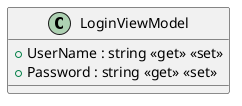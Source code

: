@startuml
class LoginViewModel {
    + UserName : string <<get>> <<set>>
    + Password : string <<get>> <<set>>
}
@enduml
